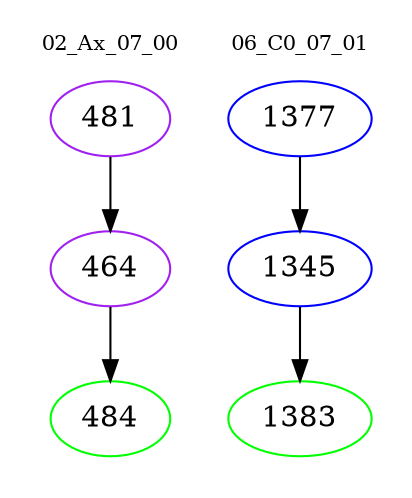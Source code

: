 digraph{
subgraph cluster_0 {
color = white
label = "02_Ax_07_00";
fontsize=10;
T0_481 [label="481", color="purple"]
T0_481 -> T0_464 [color="black"]
T0_464 [label="464", color="purple"]
T0_464 -> T0_484 [color="black"]
T0_484 [label="484", color="green"]
}
subgraph cluster_1 {
color = white
label = "06_C0_07_01";
fontsize=10;
T1_1377 [label="1377", color="blue"]
T1_1377 -> T1_1345 [color="black"]
T1_1345 [label="1345", color="blue"]
T1_1345 -> T1_1383 [color="black"]
T1_1383 [label="1383", color="green"]
}
}
